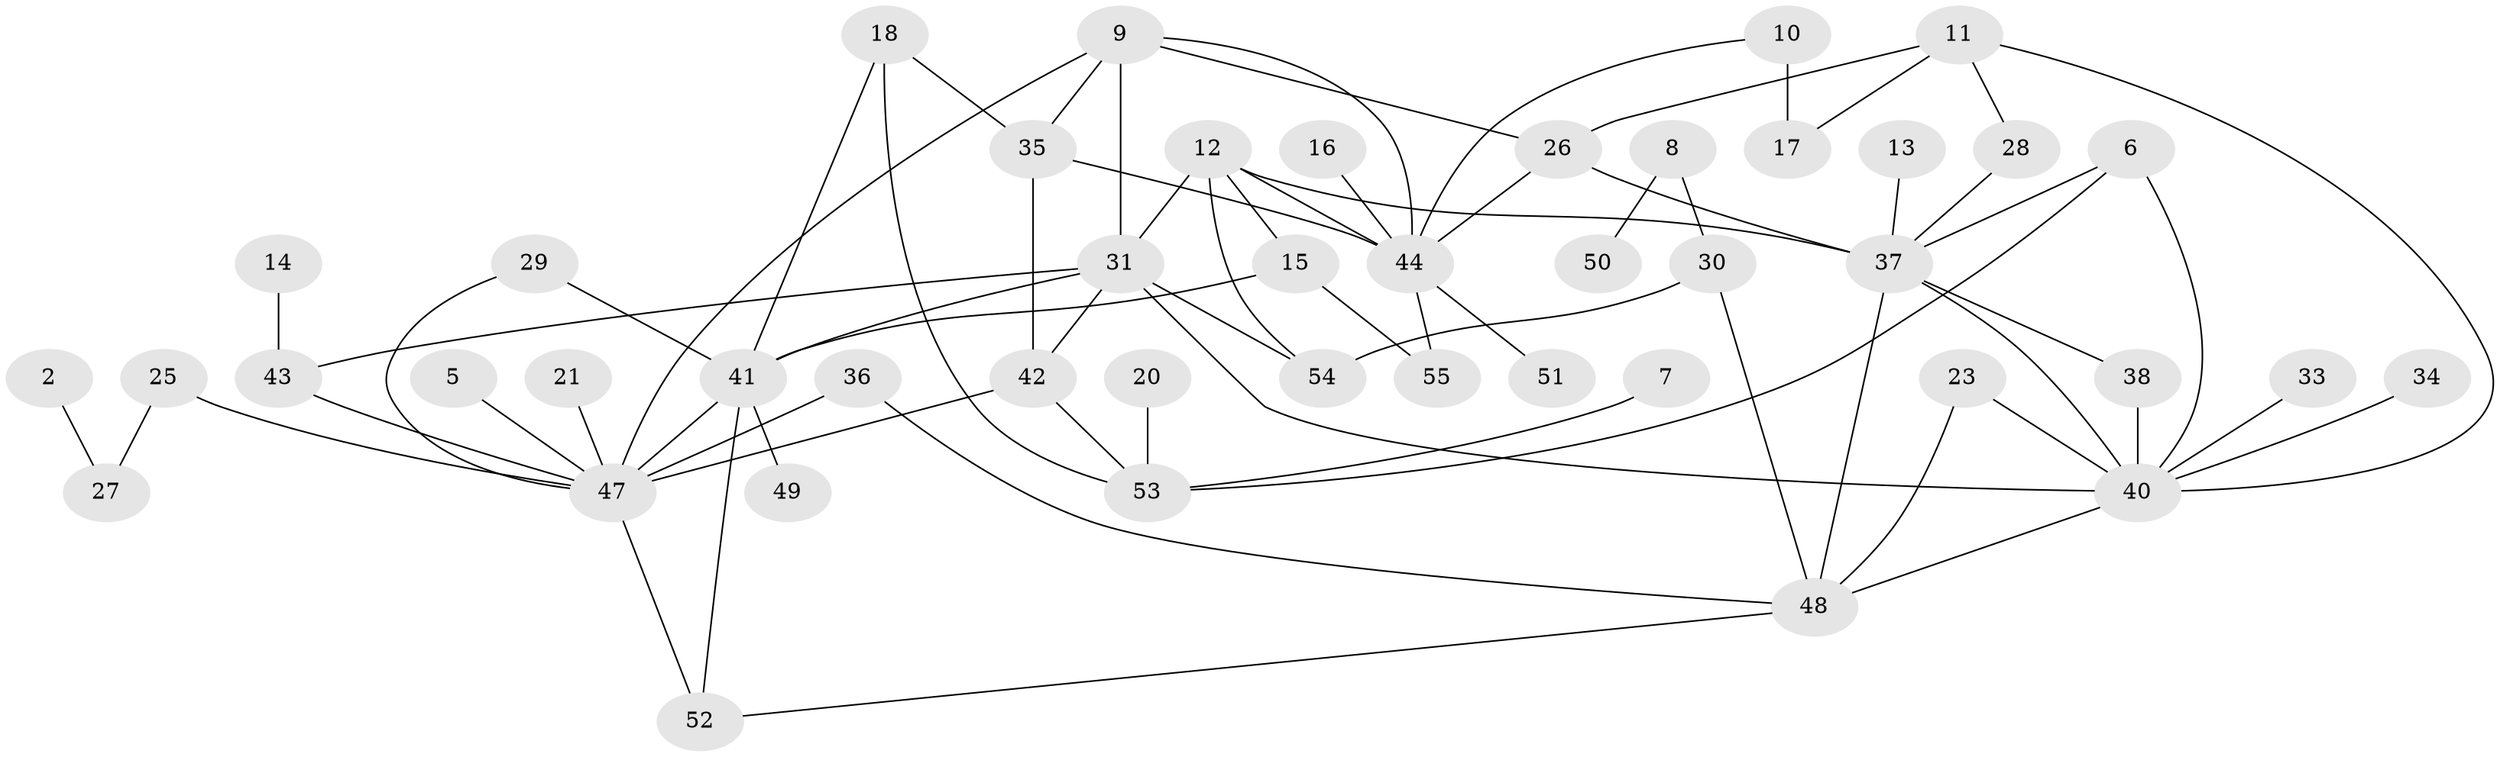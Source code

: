 // original degree distribution, {3: 0.1981981981981982, 0: 0.07207207207207207, 2: 0.25225225225225223, 1: 0.25225225225225223, 4: 0.11711711711711711, 7: 0.018018018018018018, 5: 0.07207207207207207, 6: 0.018018018018018018}
// Generated by graph-tools (version 1.1) at 2025/25/03/09/25 03:25:24]
// undirected, 45 vertices, 71 edges
graph export_dot {
graph [start="1"]
  node [color=gray90,style=filled];
  2;
  5;
  6;
  7;
  8;
  9;
  10;
  11;
  12;
  13;
  14;
  15;
  16;
  17;
  18;
  20;
  21;
  23;
  25;
  26;
  27;
  28;
  29;
  30;
  31;
  33;
  34;
  35;
  36;
  37;
  38;
  40;
  41;
  42;
  43;
  44;
  47;
  48;
  49;
  50;
  51;
  52;
  53;
  54;
  55;
  2 -- 27 [weight=1.0];
  5 -- 47 [weight=1.0];
  6 -- 37 [weight=1.0];
  6 -- 40 [weight=1.0];
  6 -- 53 [weight=1.0];
  7 -- 53 [weight=1.0];
  8 -- 30 [weight=1.0];
  8 -- 50 [weight=1.0];
  9 -- 26 [weight=1.0];
  9 -- 31 [weight=1.0];
  9 -- 35 [weight=1.0];
  9 -- 44 [weight=1.0];
  9 -- 47 [weight=1.0];
  10 -- 17 [weight=2.0];
  10 -- 44 [weight=1.0];
  11 -- 17 [weight=1.0];
  11 -- 26 [weight=1.0];
  11 -- 28 [weight=1.0];
  11 -- 40 [weight=1.0];
  12 -- 15 [weight=1.0];
  12 -- 31 [weight=1.0];
  12 -- 37 [weight=1.0];
  12 -- 44 [weight=1.0];
  12 -- 54 [weight=1.0];
  13 -- 37 [weight=1.0];
  14 -- 43 [weight=1.0];
  15 -- 41 [weight=1.0];
  15 -- 55 [weight=1.0];
  16 -- 44 [weight=2.0];
  18 -- 35 [weight=1.0];
  18 -- 41 [weight=1.0];
  18 -- 53 [weight=1.0];
  20 -- 53 [weight=1.0];
  21 -- 47 [weight=1.0];
  23 -- 40 [weight=1.0];
  23 -- 48 [weight=1.0];
  25 -- 27 [weight=1.0];
  25 -- 47 [weight=1.0];
  26 -- 37 [weight=1.0];
  26 -- 44 [weight=1.0];
  28 -- 37 [weight=1.0];
  29 -- 41 [weight=1.0];
  29 -- 47 [weight=1.0];
  30 -- 48 [weight=1.0];
  30 -- 54 [weight=1.0];
  31 -- 40 [weight=1.0];
  31 -- 41 [weight=1.0];
  31 -- 42 [weight=1.0];
  31 -- 43 [weight=2.0];
  31 -- 54 [weight=1.0];
  33 -- 40 [weight=1.0];
  34 -- 40 [weight=1.0];
  35 -- 42 [weight=1.0];
  35 -- 44 [weight=2.0];
  36 -- 47 [weight=1.0];
  36 -- 48 [weight=1.0];
  37 -- 38 [weight=1.0];
  37 -- 40 [weight=2.0];
  37 -- 48 [weight=1.0];
  38 -- 40 [weight=2.0];
  40 -- 48 [weight=1.0];
  41 -- 47 [weight=1.0];
  41 -- 49 [weight=1.0];
  41 -- 52 [weight=1.0];
  42 -- 47 [weight=1.0];
  42 -- 53 [weight=1.0];
  43 -- 47 [weight=1.0];
  44 -- 51 [weight=1.0];
  44 -- 55 [weight=1.0];
  47 -- 52 [weight=1.0];
  48 -- 52 [weight=1.0];
}
